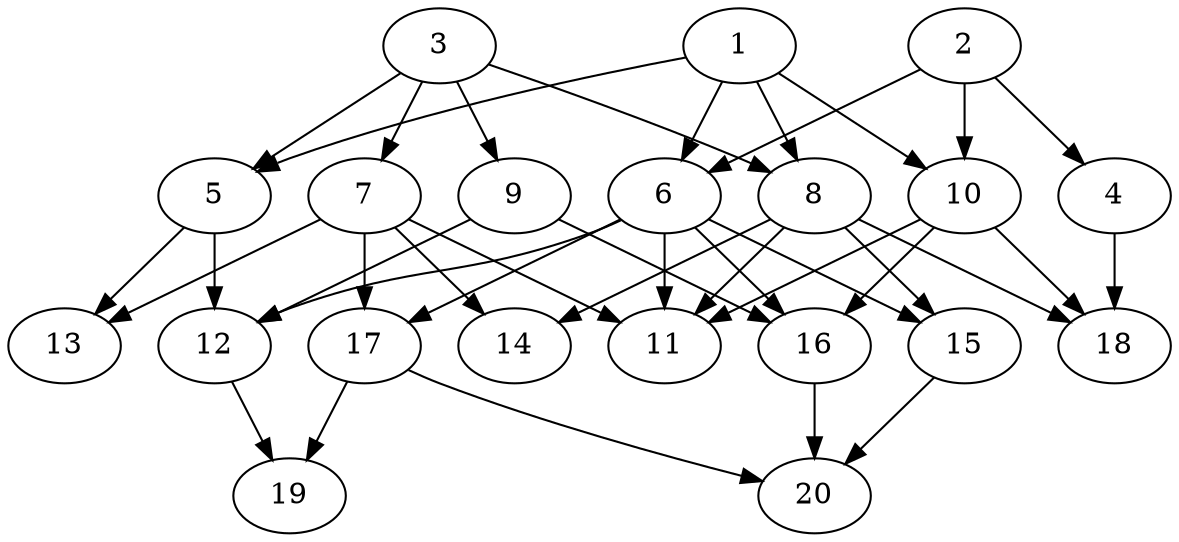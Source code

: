 // DAG automatically generated by daggen at Wed Jul 24 22:02:40 2019
// ./daggen --dot -n 20 --ccr 0.5 --fat 0.6 --regular 0.5 --density 0.5 --mindata 5242880 --maxdata 52428800 
digraph G {
  1 [size="41127936", alpha="0.10", expect_size="20563968"] 
  1 -> 5 [size ="20563968"]
  1 -> 6 [size ="20563968"]
  1 -> 8 [size ="20563968"]
  1 -> 10 [size ="20563968"]
  2 [size="34981888", alpha="0.20", expect_size="17490944"] 
  2 -> 4 [size ="17490944"]
  2 -> 6 [size ="17490944"]
  2 -> 10 [size ="17490944"]
  3 [size="45664256", alpha="0.07", expect_size="22832128"] 
  3 -> 5 [size ="22832128"]
  3 -> 7 [size ="22832128"]
  3 -> 8 [size ="22832128"]
  3 -> 9 [size ="22832128"]
  4 [size="40792064", alpha="0.06", expect_size="20396032"] 
  4 -> 18 [size ="20396032"]
  5 [size="75622400", alpha="0.11", expect_size="37811200"] 
  5 -> 12 [size ="37811200"]
  5 -> 13 [size ="37811200"]
  6 [size="41740288", alpha="0.00", expect_size="20870144"] 
  6 -> 11 [size ="20870144"]
  6 -> 12 [size ="20870144"]
  6 -> 15 [size ="20870144"]
  6 -> 16 [size ="20870144"]
  6 -> 17 [size ="20870144"]
  7 [size="103198720", alpha="0.14", expect_size="51599360"] 
  7 -> 11 [size ="51599360"]
  7 -> 13 [size ="51599360"]
  7 -> 14 [size ="51599360"]
  7 -> 17 [size ="51599360"]
  8 [size="59021312", alpha="0.02", expect_size="29510656"] 
  8 -> 11 [size ="29510656"]
  8 -> 14 [size ="29510656"]
  8 -> 15 [size ="29510656"]
  8 -> 18 [size ="29510656"]
  9 [size="17291264", alpha="0.06", expect_size="8645632"] 
  9 -> 12 [size ="8645632"]
  9 -> 16 [size ="8645632"]
  10 [size="32710656", alpha="0.04", expect_size="16355328"] 
  10 -> 11 [size ="16355328"]
  10 -> 16 [size ="16355328"]
  10 -> 18 [size ="16355328"]
  11 [size="67440640", alpha="0.00", expect_size="33720320"] 
  12 [size="22265856", alpha="0.19", expect_size="11132928"] 
  12 -> 19 [size ="11132928"]
  13 [size="21528576", alpha="0.10", expect_size="10764288"] 
  14 [size="54956032", alpha="0.18", expect_size="27478016"] 
  15 [size="81879040", alpha="0.13", expect_size="40939520"] 
  15 -> 20 [size ="40939520"]
  16 [size="39251968", alpha="0.00", expect_size="19625984"] 
  16 -> 20 [size ="19625984"]
  17 [size="39561216", alpha="0.07", expect_size="19780608"] 
  17 -> 19 [size ="19780608"]
  17 -> 20 [size ="19780608"]
  18 [size="11864064", alpha="0.03", expect_size="5932032"] 
  19 [size="19664896", alpha="0.05", expect_size="9832448"] 
  20 [size="49133568", alpha="0.04", expect_size="24566784"] 
}
